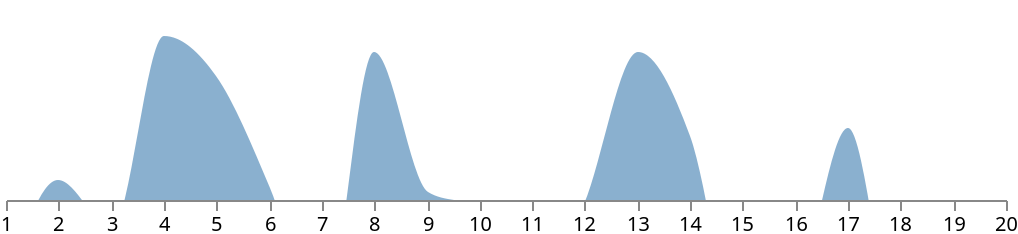 {
  "$schema": "https://vega.github.io/schema/vega/v5.json",
  "description": "A horizon graph, which preserves resolution by layering slices of an area chart.",
  "width": 500,
  "height": 100,

  "signals": [
    {
      "name": "layers",
      "value": 2,
      "on": [{"events": "pointerdown!", "update": "1 + (layers % 4)"}],
      "bind": {"input": "select", "options": [1, 2, 3, 4]}
    },
    {
      "name": "height",
      "update": "floor(200 / layers)"
    },
    {
      "name": "vheight",
      "update": "height * layers"
    },
    {
      "name": "opacity",
      "update": "pow(layers, -2/3)"
    }
  ],

  "data": [
    {
      "name": "layer_indices",
      "values": [0, 1, 2, 3],
      "transform": [
        {"type": "filter", "expr": "datum.data < layers"},
        {"type": "formula", "expr": "datum.data * height", "as": "offset"}
      ]
    },
    {
      "name": "table",
      "values": [
        {"x": 1,  "y": 28}, {"x": 2,  "y": 55},
        {"x": 3,  "y": 43}, {"x": 4,  "y": 91},
        {"x": 5,  "y": 81}, {"x": 6,  "y": 53},
        {"x": 7,  "y": 19}, {"x": 8,  "y": 87},
        {"x": 9,  "y": 52}, {"x": 10, "y": 48},
        {"x": 11, "y": 24}, {"x": 12, "y": 49},
        {"x": 13, "y": 87}, {"x": 14, "y": 66},
        {"x": 15, "y": 17}, {"x": 16, "y": 27},
        {"x": 17, "y": 68}, {"x": 18, "y": 16},
        {"x": 19, "y": 49}, {"x": 20, "y": 15}
      ]
    },
    {
      "name": "table2",
      "values": {
        "id": 1,
        "rate": 0.187,
        "state": "AL",
        "geo": {
          "type": "feature",
          "properties": {},
          "geometry": {
            "type": "MultiPolygon"
          }
        },
        "coords": [
          {
            "x": 1,
            "y": 2
          },
          {
            "x": 1,
            "y": 2,
            "z": 3
          }
        ]
      }
    },
    {
      "name": "table3",
      "values": [
          [{"y": "64"},2,3,null],
          [{"y": 6},4,5,6],
          [{"y": 9}, 7,8,8,9]
      ]
    },
    {
      "name": "table4",
      "values": [
        {"foo": {"baxz": "a"}, "bar": 1},
        {"foo": {"bz": "a"}, "bar": 2},
        {"foo": "wtf", "bar": 4},
        {"foo": {"baz": "b"}, "bar": 3},
        {"foo": [6], "bar": 8},
        {"foo": [7], "bar": 8}
      ]
    },
    {
      "name": "table5",
      "values": {
          "values1": [1,2,3]
        }
    }
  ],

  "scales": [
    {
      "name": "x",
      "type": "linear",
      "range": "width",
      "zero": false, "round": true,
      "domain": {"data": "table", "field": "x"}
    },
    {
      "name": "y",
      "type": "linear",
      "range": [{"signal":"vheight"}, 0],
      "nice": true, "zero": true,
      "domain": {"data": "table", "field": "y"}
    }
  ],

  "axes": [
    {"orient": "bottom", "scale": "x", "tickCount": 20}
  ],

  "marks": [
    {
      "type": "group",
      "encode": {
        "update": {
          "width": {"field": {"group": "width"}},
          "height": {"field": {"group": "height"}},
          "clip": {"value": true}
        }
      },
      "marks": [
        {
          "type": "group",
          "from": {"data": "layer_indices"},
          "encode": {
            "update": {
              "y": {"field": "offset"}
            }
          },
          "marks": [
            {
              "type": "area",
              "from": {"data": "table"},
              "encode": {
                "enter": {
                  "interpolate": {"value": "monotone"},
                  "x": {"scale": "x", "field": "x"},
                  "fill": {"value": "steelblue"}
                },
                "update": {
                  "y": {"scale": "y", "field": "y"},
                  "y2": {"scale": "y", "value": 0},
                  "fillOpacity": {"signal": "opacity"}
                }
              }
            }
          ]
        }
      ]
    }
  ]
}
